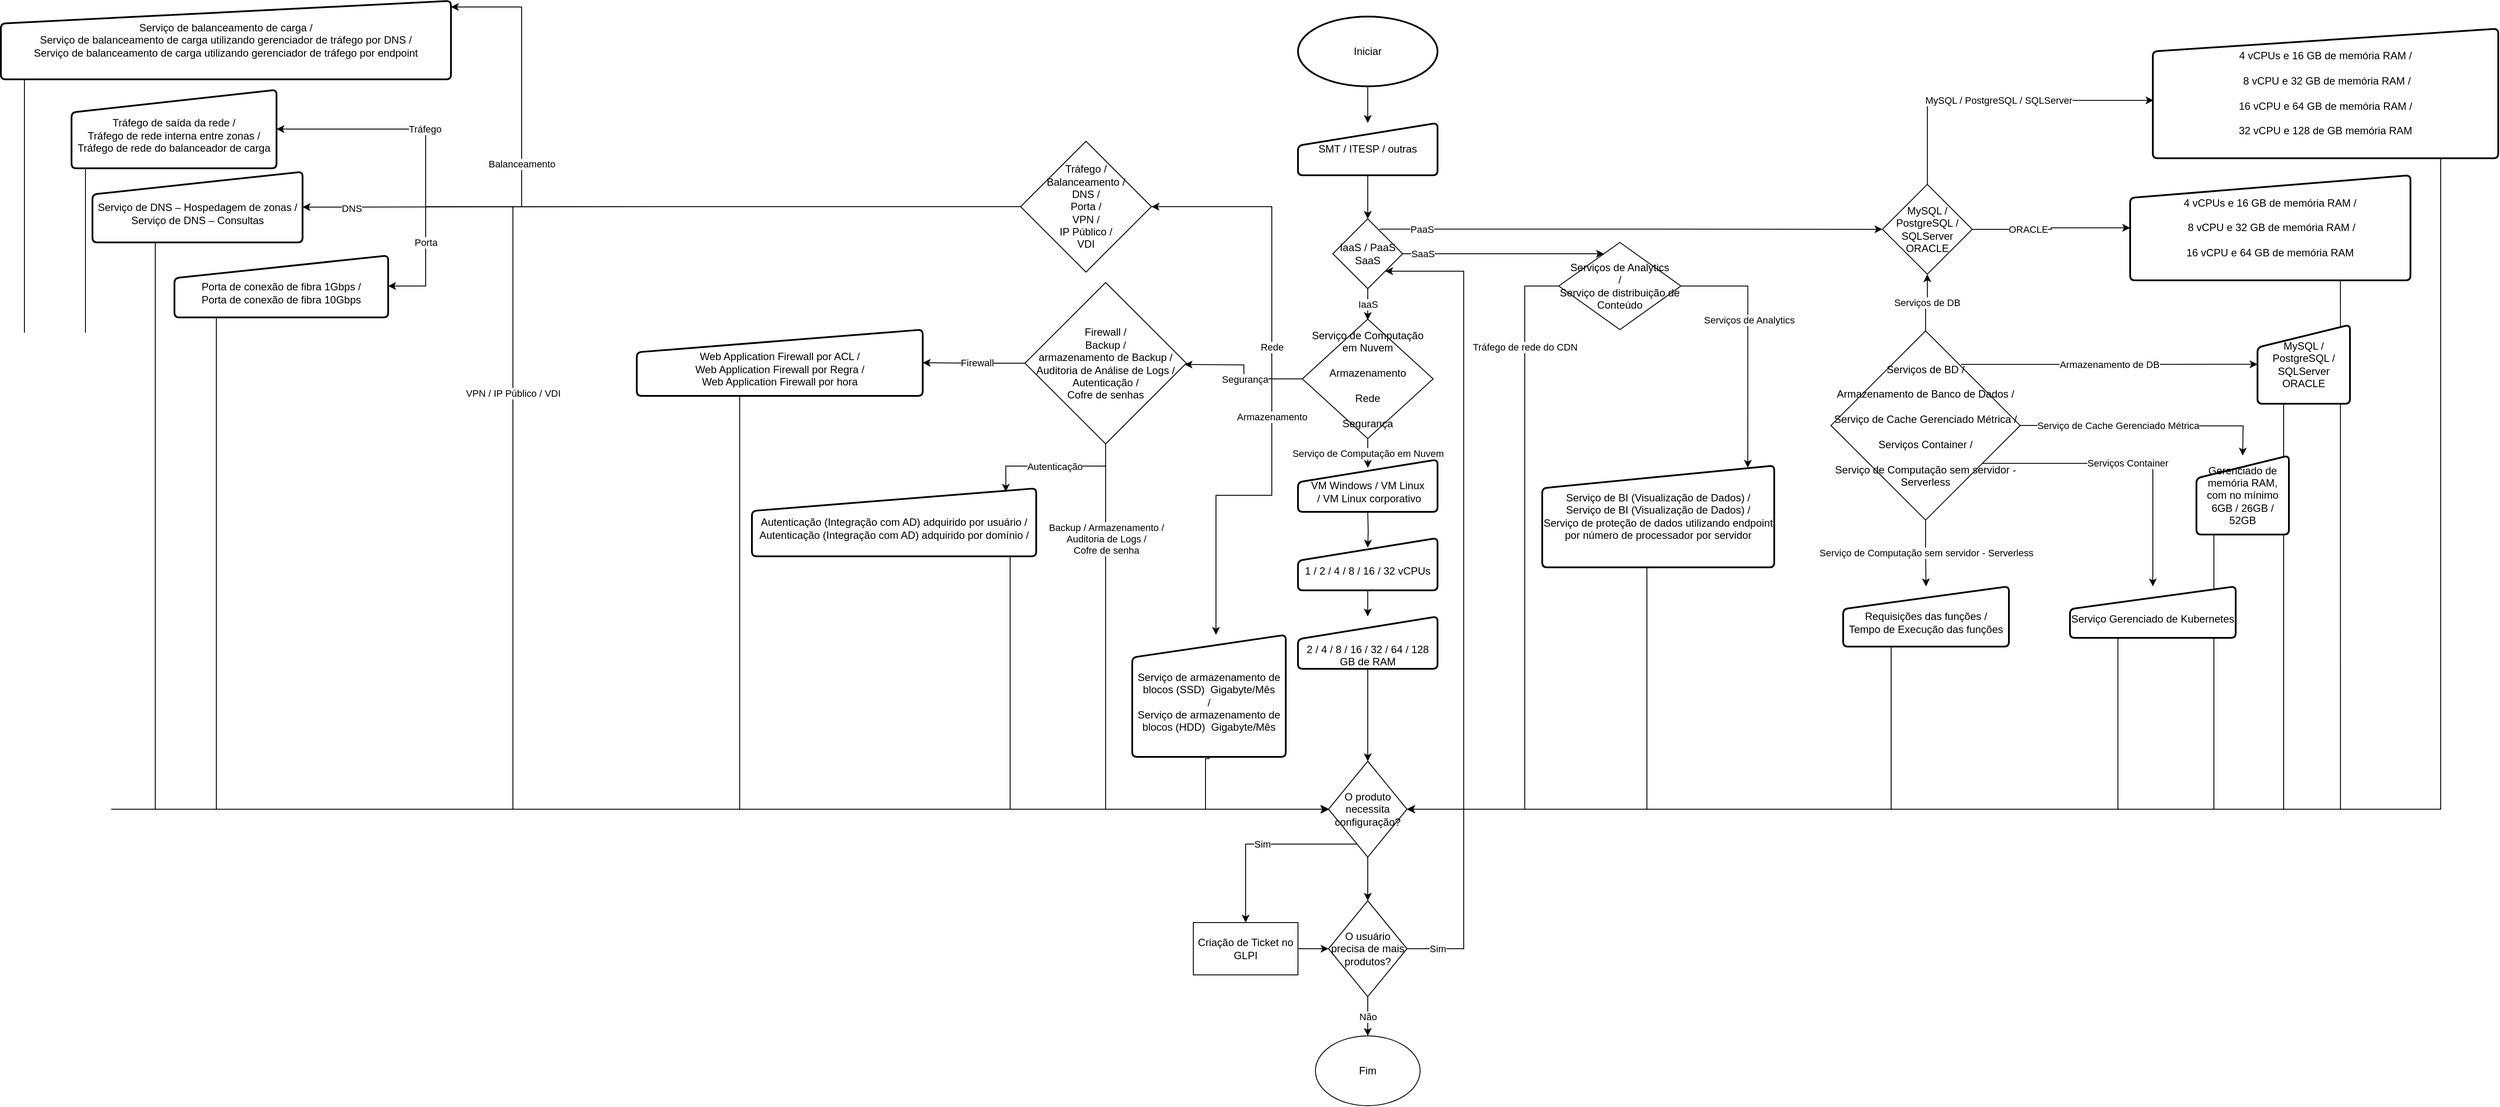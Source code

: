 <mxfile version="22.1.7" type="github">
  <diagram id="C5RBs43oDa-KdzZeNtuy" name="Page-1">
    <mxGraphModel dx="2492" dy="1618" grid="1" gridSize="10" guides="1" tooltips="1" connect="1" arrows="1" fold="1" page="1" pageScale="1" pageWidth="827" pageHeight="1169" background="#FFFFFF" math="0" shadow="0">
      <root>
        <mxCell id="WIyWlLk6GJQsqaUBKTNV-0" />
        <mxCell id="WIyWlLk6GJQsqaUBKTNV-1" parent="WIyWlLk6GJQsqaUBKTNV-0" />
        <mxCell id="rQqBpcI3bK0FMXz7D3o5-1" value="" style="edgeStyle=orthogonalEdgeStyle;rounded=0;orthogonalLoop=1;jettySize=auto;html=1;" parent="WIyWlLk6GJQsqaUBKTNV-1" source="SdO-9JioLkY82yAIHjSf-2" target="rQqBpcI3bK0FMXz7D3o5-0" edge="1">
          <mxGeometry relative="1" as="geometry" />
        </mxCell>
        <mxCell id="SdO-9JioLkY82yAIHjSf-2" value="SMT / ITESP / outras" style="html=1;strokeWidth=2;shape=manualInput;whiteSpace=wrap;rounded=1;size=26;arcSize=11;" parent="WIyWlLk6GJQsqaUBKTNV-1" vertex="1">
          <mxGeometry x="400" y="-17" width="160" height="60" as="geometry" />
        </mxCell>
        <mxCell id="ixGKhtHov63onsKk2bWm-3" value="" style="edgeStyle=orthogonalEdgeStyle;rounded=0;orthogonalLoop=1;jettySize=auto;html=1;" parent="WIyWlLk6GJQsqaUBKTNV-1" source="SdO-9JioLkY82yAIHjSf-19" target="SdO-9JioLkY82yAIHjSf-2" edge="1">
          <mxGeometry relative="1" as="geometry" />
        </mxCell>
        <mxCell id="SdO-9JioLkY82yAIHjSf-19" value="Iniciar" style="strokeWidth=2;html=1;shape=mxgraph.flowchart.start_1;whiteSpace=wrap;" parent="WIyWlLk6GJQsqaUBKTNV-1" vertex="1">
          <mxGeometry x="400" y="-139" width="160" height="80" as="geometry" />
        </mxCell>
        <mxCell id="ixGKhtHov63onsKk2bWm-5" value="IaaS " style="edgeStyle=orthogonalEdgeStyle;rounded=0;orthogonalLoop=1;jettySize=auto;html=1;" parent="WIyWlLk6GJQsqaUBKTNV-1" edge="1">
          <mxGeometry relative="1" as="geometry">
            <mxPoint x="480" y="209" as="targetPoint" />
            <mxPoint x="480" y="173" as="sourcePoint" />
          </mxGeometry>
        </mxCell>
        <mxCell id="ixGKhtHov63onsKk2bWm-18" value="&lt;div&gt;SaaS&lt;/div&gt;" style="edgeStyle=orthogonalEdgeStyle;rounded=0;orthogonalLoop=1;jettySize=auto;html=1;exitX=1;exitY=0.5;exitDx=0;exitDy=0;" parent="WIyWlLk6GJQsqaUBKTNV-1" source="rQqBpcI3bK0FMXz7D3o5-0" target="rQqBpcI3bK0FMXz7D3o5-70" edge="1">
          <mxGeometry x="-0.799" relative="1" as="geometry">
            <mxPoint x="560" y="243" as="sourcePoint" />
            <mxPoint x="728.24" y="222.72" as="targetPoint" />
            <Array as="points">
              <mxPoint x="660" y="133" />
              <mxPoint x="660" y="133" />
            </Array>
            <mxPoint as="offset" />
          </mxGeometry>
        </mxCell>
        <mxCell id="ixGKhtHov63onsKk2bWm-9" value="" style="edgeStyle=orthogonalEdgeStyle;rounded=0;orthogonalLoop=1;jettySize=auto;html=1;entryX=0.5;entryY=0.183;entryDx=0;entryDy=0;entryPerimeter=0;" parent="WIyWlLk6GJQsqaUBKTNV-1" target="ixGKhtHov63onsKk2bWm-8" edge="1">
          <mxGeometry relative="1" as="geometry">
            <mxPoint x="480" y="430" as="sourcePoint" />
            <Array as="points" />
          </mxGeometry>
        </mxCell>
        <mxCell id="ixGKhtHov63onsKk2bWm-6" value="&lt;div&gt;&lt;br&gt;&lt;/div&gt;&lt;div&gt;VM Windows / VM Linux&lt;/div&gt;&amp;nbsp;/ VM Linux corporativo" style="html=1;strokeWidth=2;shape=manualInput;whiteSpace=wrap;rounded=1;size=26;arcSize=11;" parent="WIyWlLk6GJQsqaUBKTNV-1" vertex="1">
          <mxGeometry x="400" y="369" width="160" height="60" as="geometry" />
        </mxCell>
        <mxCell id="ixGKhtHov63onsKk2bWm-12" value="" style="edgeStyle=orthogonalEdgeStyle;rounded=0;orthogonalLoop=1;jettySize=auto;html=1;" parent="WIyWlLk6GJQsqaUBKTNV-1" source="ixGKhtHov63onsKk2bWm-8" target="ixGKhtHov63onsKk2bWm-11" edge="1">
          <mxGeometry relative="1" as="geometry" />
        </mxCell>
        <mxCell id="ixGKhtHov63onsKk2bWm-8" value="&lt;div&gt;&lt;br&gt;&lt;/div&gt;&lt;div&gt;1 / 2 / 4 / 8 / 16 / 32 vCPUs&lt;/div&gt;" style="html=1;strokeWidth=2;shape=manualInput;whiteSpace=wrap;rounded=1;size=26;arcSize=11;" parent="WIyWlLk6GJQsqaUBKTNV-1" vertex="1">
          <mxGeometry x="400" y="459" width="160" height="60" as="geometry" />
        </mxCell>
        <mxCell id="ixGKhtHov63onsKk2bWm-14" value="" style="edgeStyle=orthogonalEdgeStyle;rounded=0;orthogonalLoop=1;jettySize=auto;html=1;" parent="WIyWlLk6GJQsqaUBKTNV-1" source="ixGKhtHov63onsKk2bWm-11" edge="1" target="rQqBpcI3bK0FMXz7D3o5-29">
          <mxGeometry relative="1" as="geometry">
            <mxPoint x="480" y="640" as="targetPoint" />
          </mxGeometry>
        </mxCell>
        <mxCell id="ixGKhtHov63onsKk2bWm-11" value="&lt;div&gt;&lt;br&gt;&lt;/div&gt;&lt;div&gt;&lt;br&gt;&lt;/div&gt;&lt;div&gt;2 / 4 / 8 / 16 / 32 / 64 / 128 GB de RAM&lt;/div&gt;" style="html=1;strokeWidth=2;shape=manualInput;whiteSpace=wrap;rounded=1;size=26;arcSize=11;" parent="WIyWlLk6GJQsqaUBKTNV-1" vertex="1">
          <mxGeometry x="400" y="549" width="160" height="60" as="geometry" />
        </mxCell>
        <mxCell id="rQqBpcI3bK0FMXz7D3o5-69" value="&lt;div&gt;PaaS&lt;/div&gt;" style="edgeStyle=orthogonalEdgeStyle;rounded=0;orthogonalLoop=1;jettySize=auto;html=1;entryX=0;entryY=0.5;entryDx=0;entryDy=0;exitX=0.667;exitY=0.147;exitDx=0;exitDy=0;exitPerimeter=0;" parent="WIyWlLk6GJQsqaUBKTNV-1" source="rQqBpcI3bK0FMXz7D3o5-0" target="rQqBpcI3bK0FMXz7D3o5-37" edge="1">
          <mxGeometry x="-0.832" relative="1" as="geometry">
            <mxPoint as="offset" />
          </mxGeometry>
        </mxCell>
        <mxCell id="rQqBpcI3bK0FMXz7D3o5-0" value="IaaS / PaaS SaaS" style="rhombus;whiteSpace=wrap;html=1;" parent="WIyWlLk6GJQsqaUBKTNV-1" vertex="1">
          <mxGeometry x="440" y="93" width="80" height="80" as="geometry" />
        </mxCell>
        <mxCell id="rQqBpcI3bK0FMXz7D3o5-4" value="Serviço de Computação em Nuvem" style="edgeStyle=orthogonalEdgeStyle;rounded=0;orthogonalLoop=1;jettySize=auto;html=1;entryX=0.501;entryY=0.159;entryDx=0;entryDy=0;entryPerimeter=0;" parent="WIyWlLk6GJQsqaUBKTNV-1" source="rQqBpcI3bK0FMXz7D3o5-2" target="ixGKhtHov63onsKk2bWm-6" edge="1">
          <mxGeometry relative="1" as="geometry">
            <mxPoint x="480" y="369" as="targetPoint" />
          </mxGeometry>
        </mxCell>
        <mxCell id="rQqBpcI3bK0FMXz7D3o5-9" value="&lt;div&gt;Armazenamento&lt;/div&gt;" style="edgeStyle=orthogonalEdgeStyle;rounded=0;orthogonalLoop=1;jettySize=auto;html=1;exitX=0;exitY=0.5;exitDx=0;exitDy=0;" parent="WIyWlLk6GJQsqaUBKTNV-1" source="rQqBpcI3bK0FMXz7D3o5-2" target="rQqBpcI3bK0FMXz7D3o5-7" edge="1">
          <mxGeometry x="-0.6" relative="1" as="geometry">
            <Array as="points">
              <mxPoint x="370" y="277" />
              <mxPoint x="370" y="410" />
              <mxPoint x="306" y="410" />
            </Array>
            <mxPoint as="offset" />
          </mxGeometry>
        </mxCell>
        <mxCell id="rQqBpcI3bK0FMXz7D3o5-21" value="Rede" style="edgeStyle=orthogonalEdgeStyle;rounded=0;orthogonalLoop=1;jettySize=auto;html=1;" parent="WIyWlLk6GJQsqaUBKTNV-1" source="rQqBpcI3bK0FMXz7D3o5-2" target="rQqBpcI3bK0FMXz7D3o5-77" edge="1">
          <mxGeometry x="-0.614" relative="1" as="geometry">
            <Array as="points">
              <mxPoint x="370" y="277" />
              <mxPoint x="370" y="79" />
            </Array>
            <mxPoint as="offset" />
            <mxPoint x="235.0" y="39.5" as="targetPoint" />
          </mxGeometry>
        </mxCell>
        <mxCell id="rQqBpcI3bK0FMXz7D3o5-23" value="Segurança" style="edgeStyle=orthogonalEdgeStyle;rounded=0;orthogonalLoop=1;jettySize=auto;html=1;" parent="WIyWlLk6GJQsqaUBKTNV-1" source="rQqBpcI3bK0FMXz7D3o5-2" edge="1">
          <mxGeometry x="-0.118" relative="1" as="geometry">
            <mxPoint x="270" y="260" as="targetPoint" />
            <mxPoint as="offset" />
          </mxGeometry>
        </mxCell>
        <mxCell id="rQqBpcI3bK0FMXz7D3o5-2" value="&lt;div&gt;Serviço de Computação em Nuvem&lt;/div&gt;&lt;div&gt;&lt;br&gt;&lt;/div&gt;&lt;div&gt;Armazenamento&lt;/div&gt;&lt;div&gt;&lt;br&gt;&lt;/div&gt;&lt;div&gt;Rede&lt;/div&gt;&lt;br&gt;Segurança" style="rhombus;whiteSpace=wrap;html=1;" parent="WIyWlLk6GJQsqaUBKTNV-1" vertex="1">
          <mxGeometry x="405" y="208" width="150" height="137" as="geometry" />
        </mxCell>
        <mxCell id="rQqBpcI3bK0FMXz7D3o5-24" style="edgeStyle=orthogonalEdgeStyle;rounded=0;orthogonalLoop=1;jettySize=auto;html=1;exitX=0.5;exitY=1;exitDx=0;exitDy=0;" parent="WIyWlLk6GJQsqaUBKTNV-1" edge="1" source="rQqBpcI3bK0FMXz7D3o5-7">
          <mxGeometry relative="1" as="geometry">
            <mxPoint x="120" y="450" as="sourcePoint" />
            <mxPoint x="435.818" y="770" as="targetPoint" />
            <Array as="points">
              <mxPoint x="298" y="712" />
              <mxPoint x="294" y="712" />
              <mxPoint x="294" y="770" />
            </Array>
          </mxGeometry>
        </mxCell>
        <mxCell id="rQqBpcI3bK0FMXz7D3o5-7" value="&lt;div&gt;&lt;br&gt;&lt;/div&gt;&lt;div&gt;Serviço de armazenamento de blocos (SSD)&amp;nbsp; Gigabyte/Mês&lt;/div&gt;&lt;div&gt;/&lt;/div&gt;Serviço de armazenamento de blocos (HDD)&amp;nbsp; Gigabyte/Mês" style="html=1;strokeWidth=2;shape=manualInput;whiteSpace=wrap;rounded=1;size=26;arcSize=11;" parent="WIyWlLk6GJQsqaUBKTNV-1" vertex="1">
          <mxGeometry x="210" y="570" width="176" height="140" as="geometry" />
        </mxCell>
        <mxCell id="XmgxTsyZIhXRxFOSAVXj-24" style="edgeStyle=orthogonalEdgeStyle;rounded=0;orthogonalLoop=1;jettySize=auto;html=1;" edge="1" parent="WIyWlLk6GJQsqaUBKTNV-1" source="rQqBpcI3bK0FMXz7D3o5-13" target="XmgxTsyZIhXRxFOSAVXj-23">
          <mxGeometry relative="1" as="geometry" />
        </mxCell>
        <mxCell id="rQqBpcI3bK0FMXz7D3o5-13" value="Criação de Ticket no GLPI" style="rounded=0;whiteSpace=wrap;html=1;" parent="WIyWlLk6GJQsqaUBKTNV-1" vertex="1">
          <mxGeometry x="280" y="900" width="120" height="60" as="geometry" />
        </mxCell>
        <mxCell id="rQqBpcI3bK0FMXz7D3o5-15" value="&lt;div&gt;Fim&lt;/div&gt;" style="ellipse;whiteSpace=wrap;html=1;" parent="WIyWlLk6GJQsqaUBKTNV-1" vertex="1">
          <mxGeometry x="420" y="1030" width="120" height="80" as="geometry" />
        </mxCell>
        <mxCell id="rQqBpcI3bK0FMXz7D3o5-25" value="&lt;div&gt;Backup / Armazenamento /&lt;/div&gt;&lt;div&gt;Auditoria de Logs /&lt;/div&gt;&lt;div&gt;Cofre de senha&lt;/div&gt;" style="edgeStyle=orthogonalEdgeStyle;rounded=0;orthogonalLoop=1;jettySize=auto;html=1;exitX=0.5;exitY=1;exitDx=0;exitDy=0;" parent="WIyWlLk6GJQsqaUBKTNV-1" edge="1" source="XmgxTsyZIhXRxFOSAVXj-13">
          <mxGeometry x="-0.677" relative="1" as="geometry">
            <mxPoint x="70" y="372.0" as="sourcePoint" />
            <mxPoint x="435.818" y="770" as="targetPoint" />
            <Array as="points">
              <mxPoint x="180" y="770" />
            </Array>
            <mxPoint as="offset" />
          </mxGeometry>
        </mxCell>
        <mxCell id="XmgxTsyZIhXRxFOSAVXj-18" style="edgeStyle=orthogonalEdgeStyle;rounded=0;orthogonalLoop=1;jettySize=auto;html=1;entryX=0;entryY=0.5;entryDx=0;entryDy=0;" edge="1" parent="WIyWlLk6GJQsqaUBKTNV-1" source="rQqBpcI3bK0FMXz7D3o5-22" target="rQqBpcI3bK0FMXz7D3o5-29">
          <mxGeometry relative="1" as="geometry">
            <Array as="points">
              <mxPoint x="70" y="770" />
            </Array>
          </mxGeometry>
        </mxCell>
        <mxCell id="rQqBpcI3bK0FMXz7D3o5-22" value="&lt;div&gt;&lt;br&gt;&lt;/div&gt;&lt;div&gt;Autenticação (Integração com AD) adquirido por usuário /&lt;/div&gt;Autenticação (Integração com AD) adquirido por domínio /" style="html=1;strokeWidth=2;shape=manualInput;whiteSpace=wrap;rounded=1;size=26;arcSize=11;" parent="WIyWlLk6GJQsqaUBKTNV-1" vertex="1">
          <mxGeometry x="-226" y="402" width="325.93" height="78" as="geometry" />
        </mxCell>
        <mxCell id="XmgxTsyZIhXRxFOSAVXj-22" value="Sim" style="edgeStyle=orthogonalEdgeStyle;rounded=0;orthogonalLoop=1;jettySize=auto;html=1;" edge="1" parent="WIyWlLk6GJQsqaUBKTNV-1" source="rQqBpcI3bK0FMXz7D3o5-29" target="rQqBpcI3bK0FMXz7D3o5-13">
          <mxGeometry relative="1" as="geometry">
            <Array as="points">
              <mxPoint x="340" y="810" />
            </Array>
          </mxGeometry>
        </mxCell>
        <mxCell id="XmgxTsyZIhXRxFOSAVXj-25" style="edgeStyle=orthogonalEdgeStyle;rounded=0;orthogonalLoop=1;jettySize=auto;html=1;" edge="1" parent="WIyWlLk6GJQsqaUBKTNV-1" source="rQqBpcI3bK0FMXz7D3o5-29" target="XmgxTsyZIhXRxFOSAVXj-23">
          <mxGeometry relative="1" as="geometry" />
        </mxCell>
        <mxCell id="rQqBpcI3bK0FMXz7D3o5-29" value="O produto necessita configuração?&lt;br&gt;" style="rhombus;whiteSpace=wrap;html=1;" parent="WIyWlLk6GJQsqaUBKTNV-1" vertex="1">
          <mxGeometry x="435" y="715" width="90" height="110" as="geometry" />
        </mxCell>
        <mxCell id="rQqBpcI3bK0FMXz7D3o5-33" value="Serviços de DB" style="edgeStyle=orthogonalEdgeStyle;rounded=0;orthogonalLoop=1;jettySize=auto;html=1;" parent="WIyWlLk6GJQsqaUBKTNV-1" source="rQqBpcI3bK0FMXz7D3o5-32" target="rQqBpcI3bK0FMXz7D3o5-37" edge="1">
          <mxGeometry x="0.002" relative="1" as="geometry">
            <mxPoint x="1070" y="106.45" as="targetPoint" />
            <mxPoint as="offset" />
          </mxGeometry>
        </mxCell>
        <mxCell id="rQqBpcI3bK0FMXz7D3o5-56" value="Armazenamento de DB" style="edgeStyle=orthogonalEdgeStyle;rounded=0;orthogonalLoop=1;jettySize=auto;html=1;exitX=0.687;exitY=0.177;exitDx=0;exitDy=0;exitPerimeter=0;" parent="WIyWlLk6GJQsqaUBKTNV-1" source="rQqBpcI3bK0FMXz7D3o5-32" target="rQqBpcI3bK0FMXz7D3o5-54" edge="1">
          <mxGeometry relative="1" as="geometry" />
        </mxCell>
        <mxCell id="rQqBpcI3bK0FMXz7D3o5-58" value="Serviço de Cache Gerenciado Métrica" style="edgeStyle=orthogonalEdgeStyle;rounded=0;orthogonalLoop=1;jettySize=auto;html=1;entryX=0.5;entryY=0;entryDx=0;entryDy=0;" parent="WIyWlLk6GJQsqaUBKTNV-1" edge="1">
          <mxGeometry x="-0.226" relative="1" as="geometry">
            <mxPoint x="1227.971" y="329.921" as="sourcePoint" />
            <mxPoint x="1483.0" y="364.45" as="targetPoint" />
            <mxPoint as="offset" />
          </mxGeometry>
        </mxCell>
        <mxCell id="rQqBpcI3bK0FMXz7D3o5-61" value="Serviço de Computação sem servidor - Serverless " style="edgeStyle=orthogonalEdgeStyle;rounded=0;orthogonalLoop=1;jettySize=auto;html=1;entryX=0.5;entryY=0;entryDx=0;entryDy=0;" parent="WIyWlLk6GJQsqaUBKTNV-1" source="rQqBpcI3bK0FMXz7D3o5-32" target="rQqBpcI3bK0FMXz7D3o5-59" edge="1">
          <mxGeometry relative="1" as="geometry" />
        </mxCell>
        <mxCell id="rQqBpcI3bK0FMXz7D3o5-64" value="Serviços Container" style="edgeStyle=orthogonalEdgeStyle;rounded=0;orthogonalLoop=1;jettySize=auto;html=1;exitX=0.779;exitY=0.7;exitDx=0;exitDy=0;exitPerimeter=0;" parent="WIyWlLk6GJQsqaUBKTNV-1" source="rQqBpcI3bK0FMXz7D3o5-32" target="rQqBpcI3bK0FMXz7D3o5-63" edge="1">
          <mxGeometry relative="1" as="geometry" />
        </mxCell>
        <mxCell id="rQqBpcI3bK0FMXz7D3o5-32" value="&lt;div&gt;Serviços de BD /&lt;br&gt;&lt;/div&gt;&lt;div&gt;&lt;br&gt;&lt;/div&gt;&lt;div&gt;Armazenamento de Banco de Dados /&lt;/div&gt;&lt;div&gt;&lt;br&gt;&lt;/div&gt;&lt;div&gt;Serviço de Cache Gerenciado Métrica /&lt;/div&gt;&lt;div&gt;&lt;br&gt;&lt;/div&gt;&lt;div&gt;Serviços Container /&lt;/div&gt;&lt;div&gt;&lt;br&gt;&lt;/div&gt;&lt;div&gt;Serviço de Computação sem servidor - Serverless &lt;br&gt;&lt;/div&gt;" style="rhombus;whiteSpace=wrap;html=1;" parent="WIyWlLk6GJQsqaUBKTNV-1" vertex="1">
          <mxGeometry x="1011" y="221.45" width="217" height="217" as="geometry" />
        </mxCell>
        <mxCell id="rQqBpcI3bK0FMXz7D3o5-42" style="edgeStyle=orthogonalEdgeStyle;rounded=0;orthogonalLoop=1;jettySize=auto;html=1;" parent="WIyWlLk6GJQsqaUBKTNV-1" target="rQqBpcI3bK0FMXz7D3o5-29" edge="1">
          <mxGeometry relative="1" as="geometry">
            <mxPoint x="1595.067" y="70" as="sourcePoint" />
            <mxPoint x="775" y="770" as="targetPoint" />
            <Array as="points">
              <mxPoint x="1595" y="770" />
            </Array>
          </mxGeometry>
        </mxCell>
        <mxCell id="rQqBpcI3bK0FMXz7D3o5-35" value="&lt;div&gt;4 vCPUs e 16 GB de memória RAM /&lt;/div&gt;&lt;div&gt;&lt;br&gt;&lt;/div&gt;&lt;div&gt;&amp;nbsp;8 vCPU e 32 GB de memória RAM /&lt;/div&gt;&lt;div&gt;&lt;br&gt;&lt;/div&gt;&lt;div&gt;16 vCPU e 64 GB de memória RAM&lt;br&gt;&lt;/div&gt;" style="html=1;strokeWidth=2;shape=manualInput;whiteSpace=wrap;rounded=1;size=26;arcSize=11;" parent="WIyWlLk6GJQsqaUBKTNV-1" vertex="1">
          <mxGeometry x="1354" y="42.95" width="321.34" height="120.5" as="geometry" />
        </mxCell>
        <mxCell id="rQqBpcI3bK0FMXz7D3o5-43" style="edgeStyle=orthogonalEdgeStyle;rounded=0;orthogonalLoop=1;jettySize=auto;html=1;" parent="WIyWlLk6GJQsqaUBKTNV-1" target="rQqBpcI3bK0FMXz7D3o5-29" edge="1">
          <mxGeometry relative="1" as="geometry">
            <mxPoint x="1710" y="-70" as="sourcePoint" />
            <mxPoint x="675" y="770" as="targetPoint" />
            <Array as="points">
              <mxPoint x="1710" y="770" />
            </Array>
          </mxGeometry>
        </mxCell>
        <mxCell id="rQqBpcI3bK0FMXz7D3o5-36" value="&lt;div&gt;4 vCPUs e 16 GB de memória RAM /&lt;/div&gt;&lt;div&gt;&lt;br&gt;&lt;/div&gt;&lt;div&gt;&amp;nbsp;8 vCPU e 32 GB de memória RAM /&lt;/div&gt;&lt;div&gt;&lt;br&gt;&lt;/div&gt;&lt;div&gt;16 vCPU e 64 GB de memória RAM /&lt;/div&gt;&lt;div&gt;&lt;br&gt;&lt;/div&gt;&lt;div&gt;32 vCPU e 128 de GB memória RAM&lt;br&gt;&lt;/div&gt;" style="html=1;strokeWidth=2;shape=manualInput;whiteSpace=wrap;rounded=1;size=26;arcSize=11;" parent="WIyWlLk6GJQsqaUBKTNV-1" vertex="1">
          <mxGeometry x="1380" y="-125.05" width="396" height="148.5" as="geometry" />
        </mxCell>
        <mxCell id="rQqBpcI3bK0FMXz7D3o5-39" value="ORACLE" style="edgeStyle=orthogonalEdgeStyle;rounded=0;orthogonalLoop=1;jettySize=auto;html=1;" parent="WIyWlLk6GJQsqaUBKTNV-1" source="rQqBpcI3bK0FMXz7D3o5-37" target="rQqBpcI3bK0FMXz7D3o5-35" edge="1">
          <mxGeometry x="-0.295" relative="1" as="geometry">
            <mxPoint as="offset" />
          </mxGeometry>
        </mxCell>
        <mxCell id="rQqBpcI3bK0FMXz7D3o5-40" value="MySQL / PostgreSQL / SQLServer" style="edgeStyle=orthogonalEdgeStyle;rounded=0;orthogonalLoop=1;jettySize=auto;html=1;entryX=0.002;entryY=0.553;entryDx=0;entryDy=0;entryPerimeter=0;exitX=0.5;exitY=0;exitDx=0;exitDy=0;" parent="WIyWlLk6GJQsqaUBKTNV-1" source="rQqBpcI3bK0FMXz7D3o5-37" target="rQqBpcI3bK0FMXz7D3o5-36" edge="1">
          <mxGeometry relative="1" as="geometry" />
        </mxCell>
        <mxCell id="rQqBpcI3bK0FMXz7D3o5-37" value="&lt;div&gt;MySQL /&lt;/div&gt;&lt;div&gt;PostgreSQL / &lt;br&gt;&lt;/div&gt;&lt;div&gt;SQLServer&lt;/div&gt;&lt;div&gt;ORACLE&lt;br&gt;&lt;/div&gt;" style="rhombus;whiteSpace=wrap;html=1;" parent="WIyWlLk6GJQsqaUBKTNV-1" vertex="1">
          <mxGeometry x="1070" y="53.45" width="103" height="103" as="geometry" />
        </mxCell>
        <mxCell id="rQqBpcI3bK0FMXz7D3o5-68" style="edgeStyle=orthogonalEdgeStyle;rounded=0;orthogonalLoop=1;jettySize=auto;html=1;entryX=1;entryY=0.5;entryDx=0;entryDy=0;" parent="WIyWlLk6GJQsqaUBKTNV-1" source="rQqBpcI3bK0FMXz7D3o5-54" target="rQqBpcI3bK0FMXz7D3o5-29" edge="1">
          <mxGeometry relative="1" as="geometry">
            <Array as="points">
              <mxPoint x="1530" y="770" />
            </Array>
          </mxGeometry>
        </mxCell>
        <mxCell id="rQqBpcI3bK0FMXz7D3o5-54" value="&lt;div&gt;MySQL /&lt;/div&gt;&lt;div&gt;PostgreSQL / &lt;br&gt;&lt;/div&gt;&lt;div&gt;SQLServer&lt;/div&gt;&lt;div&gt;ORACLE&lt;br&gt;&lt;/div&gt;" style="html=1;strokeWidth=2;shape=manualInput;whiteSpace=wrap;rounded=1;size=26;arcSize=11;" parent="WIyWlLk6GJQsqaUBKTNV-1" vertex="1">
          <mxGeometry x="1500" y="214.45" width="106" height="90.5" as="geometry" />
        </mxCell>
        <mxCell id="rQqBpcI3bK0FMXz7D3o5-67" style="edgeStyle=orthogonalEdgeStyle;rounded=0;orthogonalLoop=1;jettySize=auto;html=1;entryX=1;entryY=0.5;entryDx=0;entryDy=0;" parent="WIyWlLk6GJQsqaUBKTNV-1" source="rQqBpcI3bK0FMXz7D3o5-57" target="rQqBpcI3bK0FMXz7D3o5-29" edge="1">
          <mxGeometry relative="1" as="geometry">
            <Array as="points">
              <mxPoint x="1450" y="770" />
            </Array>
          </mxGeometry>
        </mxCell>
        <mxCell id="rQqBpcI3bK0FMXz7D3o5-57" value="Gerenciado de memória RAM, com no mínimo 6GB / 26GB / 52GB" style="html=1;strokeWidth=2;shape=manualInput;whiteSpace=wrap;rounded=1;size=26;arcSize=11;" parent="WIyWlLk6GJQsqaUBKTNV-1" vertex="1">
          <mxGeometry x="1430" y="364.45" width="106" height="90.5" as="geometry" />
        </mxCell>
        <mxCell id="rQqBpcI3bK0FMXz7D3o5-65" style="edgeStyle=orthogonalEdgeStyle;rounded=0;orthogonalLoop=1;jettySize=auto;html=1;entryX=1;entryY=0.5;entryDx=0;entryDy=0;" parent="WIyWlLk6GJQsqaUBKTNV-1" source="rQqBpcI3bK0FMXz7D3o5-59" target="rQqBpcI3bK0FMXz7D3o5-29" edge="1">
          <mxGeometry relative="1" as="geometry">
            <Array as="points">
              <mxPoint x="1080" y="770" />
            </Array>
          </mxGeometry>
        </mxCell>
        <mxCell id="rQqBpcI3bK0FMXz7D3o5-59" value="&lt;div&gt;&lt;br&gt;&lt;/div&gt;&lt;div&gt;Requisições das funções /&lt;/div&gt;Tempo de Execução das funções" style="html=1;strokeWidth=2;shape=manualInput;whiteSpace=wrap;rounded=1;size=26;arcSize=11;" parent="WIyWlLk6GJQsqaUBKTNV-1" vertex="1">
          <mxGeometry x="1025" y="514.45" width="190" height="69" as="geometry" />
        </mxCell>
        <mxCell id="rQqBpcI3bK0FMXz7D3o5-66" style="edgeStyle=orthogonalEdgeStyle;rounded=0;orthogonalLoop=1;jettySize=auto;html=1;entryX=1;entryY=0.5;entryDx=0;entryDy=0;" parent="WIyWlLk6GJQsqaUBKTNV-1" source="rQqBpcI3bK0FMXz7D3o5-63" target="rQqBpcI3bK0FMXz7D3o5-29" edge="1">
          <mxGeometry relative="1" as="geometry">
            <Array as="points">
              <mxPoint x="1340" y="770" />
            </Array>
          </mxGeometry>
        </mxCell>
        <mxCell id="rQqBpcI3bK0FMXz7D3o5-63" value="&lt;div&gt;&lt;br&gt;&lt;/div&gt;&lt;div&gt;Serviço Gerenciado de Kubernetes&lt;/div&gt;" style="html=1;strokeWidth=2;shape=manualInput;whiteSpace=wrap;rounded=1;size=26;arcSize=11;" parent="WIyWlLk6GJQsqaUBKTNV-1" vertex="1">
          <mxGeometry x="1285" y="514.45" width="190" height="59" as="geometry" />
        </mxCell>
        <mxCell id="rQqBpcI3bK0FMXz7D3o5-70" value="&lt;div&gt;Serviços de Analytics&lt;br&gt;&lt;/div&gt;&lt;div&gt;/&lt;br&gt;&lt;/div&gt;&lt;div&gt;Serviço de distribuição de Conteúdo&lt;br&gt;&lt;/div&gt;" style="rhombus;whiteSpace=wrap;html=1;" parent="WIyWlLk6GJQsqaUBKTNV-1" vertex="1">
          <mxGeometry x="699" y="120" width="140" height="100" as="geometry" />
        </mxCell>
        <mxCell id="rQqBpcI3bK0FMXz7D3o5-75" value="Tráfego de rede do CDN" style="edgeStyle=orthogonalEdgeStyle;rounded=0;orthogonalLoop=1;jettySize=auto;html=1;entryX=1;entryY=0.5;entryDx=0;entryDy=0;exitX=0;exitY=0.5;exitDx=0;exitDy=0;" parent="WIyWlLk6GJQsqaUBKTNV-1" source="rQqBpcI3bK0FMXz7D3o5-70" target="rQqBpcI3bK0FMXz7D3o5-29" edge="1">
          <mxGeometry x="-0.719" relative="1" as="geometry">
            <Array as="points">
              <mxPoint x="660" y="170" />
              <mxPoint x="660" y="770" />
            </Array>
            <mxPoint x="660" y="330" as="sourcePoint" />
            <mxPoint as="offset" />
          </mxGeometry>
        </mxCell>
        <mxCell id="rQqBpcI3bK0FMXz7D3o5-76" style="edgeStyle=orthogonalEdgeStyle;rounded=0;orthogonalLoop=1;jettySize=auto;html=1;entryX=1;entryY=0.5;entryDx=0;entryDy=0;" parent="WIyWlLk6GJQsqaUBKTNV-1" source="rQqBpcI3bK0FMXz7D3o5-73" target="rQqBpcI3bK0FMXz7D3o5-29" edge="1">
          <mxGeometry relative="1" as="geometry">
            <Array as="points">
              <mxPoint x="800" y="770" />
            </Array>
          </mxGeometry>
        </mxCell>
        <mxCell id="rQqBpcI3bK0FMXz7D3o5-73" value="Serviço de BI (Visualização de Dados) /&lt;br&gt;Serviço de BI (Visualização de Dados) /&lt;br&gt;Serviço de proteção de dados utilizando endpoint por número de processador por servidor" style="html=1;strokeWidth=2;shape=manualInput;whiteSpace=wrap;rounded=1;size=26;arcSize=11;" parent="WIyWlLk6GJQsqaUBKTNV-1" vertex="1">
          <mxGeometry x="680" y="375.91" width="266" height="116.77" as="geometry" />
        </mxCell>
        <mxCell id="rQqBpcI3bK0FMXz7D3o5-74" value="Serviços de Analytics" style="edgeStyle=orthogonalEdgeStyle;rounded=0;orthogonalLoop=1;jettySize=auto;html=1;entryX=0.886;entryY=0.021;entryDx=0;entryDy=0;entryPerimeter=0;exitX=1;exitY=0.5;exitDx=0;exitDy=0;" parent="WIyWlLk6GJQsqaUBKTNV-1" source="rQqBpcI3bK0FMXz7D3o5-70" target="rQqBpcI3bK0FMXz7D3o5-73" edge="1">
          <mxGeometry x="-0.191" y="1" relative="1" as="geometry">
            <mxPoint as="offset" />
          </mxGeometry>
        </mxCell>
        <mxCell id="XmgxTsyZIhXRxFOSAVXj-4" value="Tráfego" style="edgeStyle=orthogonalEdgeStyle;rounded=0;orthogonalLoop=1;jettySize=auto;html=1;entryX=1;entryY=0.5;entryDx=0;entryDy=0;" edge="1" parent="WIyWlLk6GJQsqaUBKTNV-1" source="rQqBpcI3bK0FMXz7D3o5-77" target="XmgxTsyZIhXRxFOSAVXj-0">
          <mxGeometry x="0.64" relative="1" as="geometry">
            <Array as="points">
              <mxPoint x="-600" y="79" />
              <mxPoint x="-600" y="-10" />
            </Array>
            <mxPoint as="offset" />
          </mxGeometry>
        </mxCell>
        <mxCell id="XmgxTsyZIhXRxFOSAVXj-5" value="Balanceamento" style="edgeStyle=orthogonalEdgeStyle;rounded=0;orthogonalLoop=1;jettySize=auto;html=1;" edge="1" parent="WIyWlLk6GJQsqaUBKTNV-1" source="rQqBpcI3bK0FMXz7D3o5-77" target="XmgxTsyZIhXRxFOSAVXj-1">
          <mxGeometry x="0.408" relative="1" as="geometry">
            <mxPoint x="-500" y="-150" as="targetPoint" />
            <Array as="points">
              <mxPoint x="-490" y="79" />
              <mxPoint x="-490" y="-150" />
            </Array>
            <mxPoint as="offset" />
          </mxGeometry>
        </mxCell>
        <mxCell id="XmgxTsyZIhXRxFOSAVXj-6" value="DNS" style="edgeStyle=orthogonalEdgeStyle;rounded=0;orthogonalLoop=1;jettySize=auto;html=1;entryX=1;entryY=0.5;entryDx=0;entryDy=0;" edge="1" parent="WIyWlLk6GJQsqaUBKTNV-1" source="rQqBpcI3bK0FMXz7D3o5-77" target="XmgxTsyZIhXRxFOSAVXj-2">
          <mxGeometry x="0.865" relative="1" as="geometry">
            <mxPoint y="1" as="offset" />
          </mxGeometry>
        </mxCell>
        <mxCell id="XmgxTsyZIhXRxFOSAVXj-7" value="Porta" style="edgeStyle=orthogonalEdgeStyle;rounded=0;orthogonalLoop=1;jettySize=auto;html=1;" edge="1" parent="WIyWlLk6GJQsqaUBKTNV-1" source="rQqBpcI3bK0FMXz7D3o5-77" target="XmgxTsyZIhXRxFOSAVXj-3">
          <mxGeometry x="0.772" relative="1" as="geometry">
            <Array as="points">
              <mxPoint x="-600" y="79" />
              <mxPoint x="-600" y="170" />
            </Array>
            <mxPoint as="offset" />
          </mxGeometry>
        </mxCell>
        <mxCell id="XmgxTsyZIhXRxFOSAVXj-8" value="VPN / IP Público / VDI" style="edgeStyle=orthogonalEdgeStyle;rounded=0;orthogonalLoop=1;jettySize=auto;html=1;entryX=0;entryY=0.5;entryDx=0;entryDy=0;" edge="1" parent="WIyWlLk6GJQsqaUBKTNV-1" source="rQqBpcI3bK0FMXz7D3o5-77" target="rQqBpcI3bK0FMXz7D3o5-29">
          <mxGeometry x="-0.279" relative="1" as="geometry">
            <mxPoint x="-130" y="280.0" as="targetPoint" />
            <Array as="points">
              <mxPoint x="-500" y="79" />
              <mxPoint x="-500" y="770" />
            </Array>
            <mxPoint as="offset" />
          </mxGeometry>
        </mxCell>
        <mxCell id="rQqBpcI3bK0FMXz7D3o5-77" value="&lt;div&gt;Tráfego /&lt;/div&gt;&lt;div&gt;Balanceamento /&lt;/div&gt;&lt;div&gt;DNS /&lt;br&gt;&lt;/div&gt;&lt;div&gt;Porta /&lt;/div&gt;&lt;div&gt;VPN /&lt;/div&gt;&lt;div&gt;IP Público /&lt;/div&gt;&lt;div&gt;VDI&lt;br&gt;&lt;/div&gt;" style="rhombus;whiteSpace=wrap;html=1;" parent="WIyWlLk6GJQsqaUBKTNV-1" vertex="1">
          <mxGeometry x="82" y="4" width="150" height="150" as="geometry" />
        </mxCell>
        <mxCell id="XmgxTsyZIhXRxFOSAVXj-12" style="edgeStyle=orthogonalEdgeStyle;rounded=0;orthogonalLoop=1;jettySize=auto;html=1;" edge="1" parent="WIyWlLk6GJQsqaUBKTNV-1" source="XmgxTsyZIhXRxFOSAVXj-0" target="rQqBpcI3bK0FMXz7D3o5-29">
          <mxGeometry relative="1" as="geometry">
            <mxPoint x="-310" y="770" as="targetPoint" />
            <Array as="points">
              <mxPoint x="-990" y="770" />
            </Array>
          </mxGeometry>
        </mxCell>
        <mxCell id="XmgxTsyZIhXRxFOSAVXj-0" value="&lt;div align=&quot;center&quot;&gt;&lt;br&gt;&lt;/div&gt;&lt;div align=&quot;center&quot;&gt;Tráfego de saída da rede /&lt;br&gt;Tráfego de rede interna entre zonas /&lt;br&gt;Tráfego de rede do balanceador de carga&lt;br&gt;&lt;/div&gt;" style="html=1;strokeWidth=2;shape=manualInput;whiteSpace=wrap;rounded=1;size=26;arcSize=11;align=center;" vertex="1" parent="WIyWlLk6GJQsqaUBKTNV-1">
          <mxGeometry x="-1006" y="-55" width="235" height="90" as="geometry" />
        </mxCell>
        <mxCell id="XmgxTsyZIhXRxFOSAVXj-11" style="edgeStyle=orthogonalEdgeStyle;rounded=0;orthogonalLoop=1;jettySize=auto;html=1;entryX=0;entryY=0.5;entryDx=0;entryDy=0;" edge="1" parent="WIyWlLk6GJQsqaUBKTNV-1" source="XmgxTsyZIhXRxFOSAVXj-1" target="rQqBpcI3bK0FMXz7D3o5-29">
          <mxGeometry relative="1" as="geometry">
            <mxPoint x="110" y="770" as="targetPoint" />
            <Array as="points">
              <mxPoint x="-1060" y="770" />
            </Array>
          </mxGeometry>
        </mxCell>
        <mxCell id="XmgxTsyZIhXRxFOSAVXj-1" value="Serviço de balanceamento de carga /&lt;br&gt;Serviço de balanceamento de carga utilizando gerenciador de tráfego por DNS /&lt;br&gt;Serviço de balanceamento de carga utilizando gerenciador de tráfego por endpoint" style="html=1;strokeWidth=2;shape=manualInput;whiteSpace=wrap;rounded=1;size=26;arcSize=11;align=center;" vertex="1" parent="WIyWlLk6GJQsqaUBKTNV-1">
          <mxGeometry x="-1087" y="-157" width="516" height="90" as="geometry" />
        </mxCell>
        <mxCell id="XmgxTsyZIhXRxFOSAVXj-10" style="edgeStyle=orthogonalEdgeStyle;rounded=0;orthogonalLoop=1;jettySize=auto;html=1;" edge="1" parent="WIyWlLk6GJQsqaUBKTNV-1" source="XmgxTsyZIhXRxFOSAVXj-2" target="rQqBpcI3bK0FMXz7D3o5-29">
          <mxGeometry relative="1" as="geometry">
            <mxPoint x="130" y="770" as="targetPoint" />
            <Array as="points">
              <mxPoint x="-910" y="770" />
            </Array>
          </mxGeometry>
        </mxCell>
        <mxCell id="XmgxTsyZIhXRxFOSAVXj-2" value="&lt;div&gt;&lt;br&gt;&lt;/div&gt;&lt;div&gt;Serviço de DNS – Hospedagem de zonas /&lt;/div&gt;Serviço de DNS – Consultas" style="html=1;strokeWidth=2;shape=manualInput;whiteSpace=wrap;rounded=1;size=26;arcSize=11;" vertex="1" parent="WIyWlLk6GJQsqaUBKTNV-1">
          <mxGeometry x="-982" y="39" width="240.86" height="81" as="geometry" />
        </mxCell>
        <mxCell id="XmgxTsyZIhXRxFOSAVXj-9" style="edgeStyle=orthogonalEdgeStyle;rounded=0;orthogonalLoop=1;jettySize=auto;html=1;entryX=0;entryY=0.5;entryDx=0;entryDy=0;" edge="1" parent="WIyWlLk6GJQsqaUBKTNV-1" source="XmgxTsyZIhXRxFOSAVXj-3" target="rQqBpcI3bK0FMXz7D3o5-29">
          <mxGeometry relative="1" as="geometry">
            <mxPoint x="350" y="740" as="targetPoint" />
            <Array as="points">
              <mxPoint x="-840" y="770" />
            </Array>
          </mxGeometry>
        </mxCell>
        <mxCell id="XmgxTsyZIhXRxFOSAVXj-3" value="&lt;div&gt;&lt;br&gt;&lt;/div&gt;&lt;div&gt;Porta de conexão de fibra 1Gbps /&lt;/div&gt;Porta de conexão de fibra 10Gbps" style="html=1;strokeWidth=2;shape=manualInput;whiteSpace=wrap;rounded=1;size=26;arcSize=11;" vertex="1" parent="WIyWlLk6GJQsqaUBKTNV-1">
          <mxGeometry x="-888" y="135" width="245" height="71" as="geometry" />
        </mxCell>
        <mxCell id="XmgxTsyZIhXRxFOSAVXj-15" value="Firewall" style="edgeStyle=orthogonalEdgeStyle;rounded=0;orthogonalLoop=1;jettySize=auto;html=1;" edge="1" parent="WIyWlLk6GJQsqaUBKTNV-1" source="XmgxTsyZIhXRxFOSAVXj-13" target="XmgxTsyZIhXRxFOSAVXj-14">
          <mxGeometry x="-0.06" y="-1" relative="1" as="geometry">
            <mxPoint as="offset" />
          </mxGeometry>
        </mxCell>
        <mxCell id="XmgxTsyZIhXRxFOSAVXj-13" value="&lt;div&gt;Firewall /&lt;/div&gt;&lt;div&gt;Backup /&lt;/div&gt;&lt;div&gt;armazenamento de Backup /&lt;/div&gt;&lt;div&gt;Auditoria de Análise de Logs /&lt;br&gt;&lt;/div&gt;&lt;div&gt;Autenticação /&lt;/div&gt;&lt;div&gt;Cofre de senhas&lt;br&gt;&lt;/div&gt;" style="rhombus;whiteSpace=wrap;html=1;" vertex="1" parent="WIyWlLk6GJQsqaUBKTNV-1">
          <mxGeometry x="87" y="166" width="185" height="185" as="geometry" />
        </mxCell>
        <mxCell id="XmgxTsyZIhXRxFOSAVXj-19" style="edgeStyle=orthogonalEdgeStyle;rounded=0;orthogonalLoop=1;jettySize=auto;html=1;entryX=0;entryY=0.5;entryDx=0;entryDy=0;" edge="1" parent="WIyWlLk6GJQsqaUBKTNV-1" source="XmgxTsyZIhXRxFOSAVXj-14" target="rQqBpcI3bK0FMXz7D3o5-29">
          <mxGeometry relative="1" as="geometry">
            <Array as="points">
              <mxPoint x="-240" y="770" />
            </Array>
          </mxGeometry>
        </mxCell>
        <mxCell id="XmgxTsyZIhXRxFOSAVXj-14" value="&lt;div&gt;&lt;br&gt;&lt;/div&gt;&lt;div&gt;Web Application Firewall por ACL /&lt;/div&gt;Web Application Firewall por Regra /&lt;br&gt;Web Application Firewall por hora" style="html=1;strokeWidth=2;shape=manualInput;whiteSpace=wrap;rounded=1;size=26;arcSize=11;" vertex="1" parent="WIyWlLk6GJQsqaUBKTNV-1">
          <mxGeometry x="-358" y="220" width="327.82" height="76" as="geometry" />
        </mxCell>
        <mxCell id="XmgxTsyZIhXRxFOSAVXj-17" value="Autenticação" style="edgeStyle=orthogonalEdgeStyle;rounded=0;orthogonalLoop=1;jettySize=auto;html=1;entryX=0.893;entryY=0.05;entryDx=0;entryDy=0;entryPerimeter=0;" edge="1" parent="WIyWlLk6GJQsqaUBKTNV-1" source="XmgxTsyZIhXRxFOSAVXj-13" target="rQqBpcI3bK0FMXz7D3o5-22">
          <mxGeometry relative="1" as="geometry" />
        </mxCell>
        <mxCell id="XmgxTsyZIhXRxFOSAVXj-26" value="Não" style="edgeStyle=orthogonalEdgeStyle;rounded=0;orthogonalLoop=1;jettySize=auto;html=1;" edge="1" parent="WIyWlLk6GJQsqaUBKTNV-1" source="XmgxTsyZIhXRxFOSAVXj-23" target="rQqBpcI3bK0FMXz7D3o5-15">
          <mxGeometry relative="1" as="geometry">
            <Array as="points">
              <mxPoint x="480" y="1040" />
            </Array>
          </mxGeometry>
        </mxCell>
        <mxCell id="XmgxTsyZIhXRxFOSAVXj-27" value="Sim" style="edgeStyle=orthogonalEdgeStyle;rounded=0;orthogonalLoop=1;jettySize=auto;html=1;entryX=1;entryY=1;entryDx=0;entryDy=0;" edge="1" parent="WIyWlLk6GJQsqaUBKTNV-1" source="XmgxTsyZIhXRxFOSAVXj-23" target="rQqBpcI3bK0FMXz7D3o5-0">
          <mxGeometry x="-0.925" relative="1" as="geometry">
            <mxPoint x="590" y="141.111" as="targetPoint" />
            <Array as="points">
              <mxPoint x="590" y="930" />
              <mxPoint x="590" y="153" />
            </Array>
            <mxPoint as="offset" />
          </mxGeometry>
        </mxCell>
        <mxCell id="XmgxTsyZIhXRxFOSAVXj-23" value="O usuário precisa de mais produtos?" style="rhombus;whiteSpace=wrap;html=1;" vertex="1" parent="WIyWlLk6GJQsqaUBKTNV-1">
          <mxGeometry x="435" y="875" width="90" height="110" as="geometry" />
        </mxCell>
      </root>
    </mxGraphModel>
  </diagram>
</mxfile>
